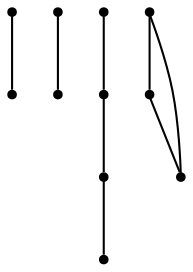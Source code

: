 graph {
  node [shape=point,comment="{\"directed\":false,\"doi\":\"10.1007/978-3-540-31843-9_20\",\"figure\":\"2\"}"]

  v0 [pos="1271.4865370639536,397.5682518698954"]
  v1 [pos="1271.4865370639536,315.06817557595"]
  v2 [pos="1180.469590297965,397.5682518698954"]
  v3 [pos="1180.4695902979652,315.06817557595"]
  v4 [pos="899.9173896257266,340.06817557595"]
  v5 [pos="998.9358171329942,340.06817557595"]
  v6 [pos="833.4050213481105,340.06817557595"]
  v7 [pos="742.8881790515989,340.06817557595"]
  v8 [pos="602.3620344295059,298.5682111797912"]
  v9 [pos="544.3512513626454,397.5682518698954"]
  v10 [pos="486.84055686773263,298.5682111797912"]

  v0 -- v1 [id="-1",pos="1271.4865370639536,397.5682518698954 1271.4865370639536,315.06817557595 1271.4865370639536,315.06817557595 1271.4865370639536,315.06817557595"]
  v10 -- v8 [id="-2",pos="486.84055686773263,298.5682111797912 602.3620344295059,298.5682111797912 602.3620344295059,298.5682111797912 602.3620344295059,298.5682111797912"]
  v9 -- v10 [id="-3",pos="544.3512513626454,397.5682518698954 486.84055686773263,298.5682111797912 486.84055686773263,298.5682111797912 486.84055686773263,298.5682111797912"]
  v8 -- v9 [id="-4",pos="602.3620344295059,298.5682111797912 544.3512513626454,397.5682518698954 544.3512513626454,397.5682518698954 544.3512513626454,397.5682518698954"]
  v7 -- v6 [id="-5",pos="742.8881790515989,340.06817557595 833.4050213481105,340.06817557595 833.4050213481105,340.06817557595 833.4050213481105,340.06817557595"]
  v6 -- v4 [id="-6",pos="833.4050213481105,340.06817557595 899.9173896257266,340.06817557595 899.9173896257266,340.06817557595 899.9173896257266,340.06817557595"]
  v4 -- v5 [id="-7",pos="899.9173896257266,340.06817557595 998.9358171329942,340.06817557595 998.9358171329942,340.06817557595 998.9358171329942,340.06817557595"]
  v2 -- v3 [id="-8",pos="1180.469590297965,397.5682518698954 1180.4695902979652,315.06817557595 1180.4695902979652,315.06817557595 1180.4695902979652,315.06817557595"]
}